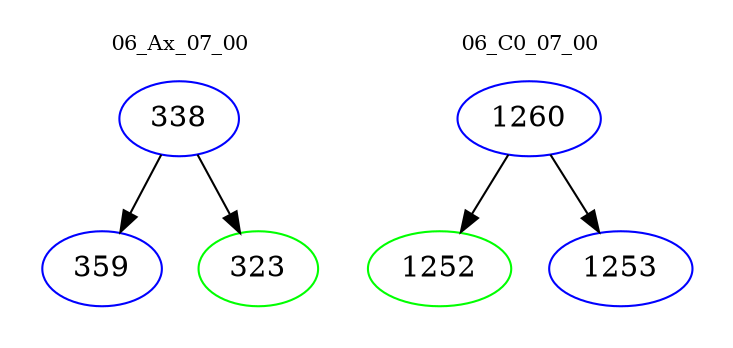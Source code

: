 digraph{
subgraph cluster_0 {
color = white
label = "06_Ax_07_00";
fontsize=10;
T0_338 [label="338", color="blue"]
T0_338 -> T0_359 [color="black"]
T0_359 [label="359", color="blue"]
T0_338 -> T0_323 [color="black"]
T0_323 [label="323", color="green"]
}
subgraph cluster_1 {
color = white
label = "06_C0_07_00";
fontsize=10;
T1_1260 [label="1260", color="blue"]
T1_1260 -> T1_1252 [color="black"]
T1_1252 [label="1252", color="green"]
T1_1260 -> T1_1253 [color="black"]
T1_1253 [label="1253", color="blue"]
}
}

